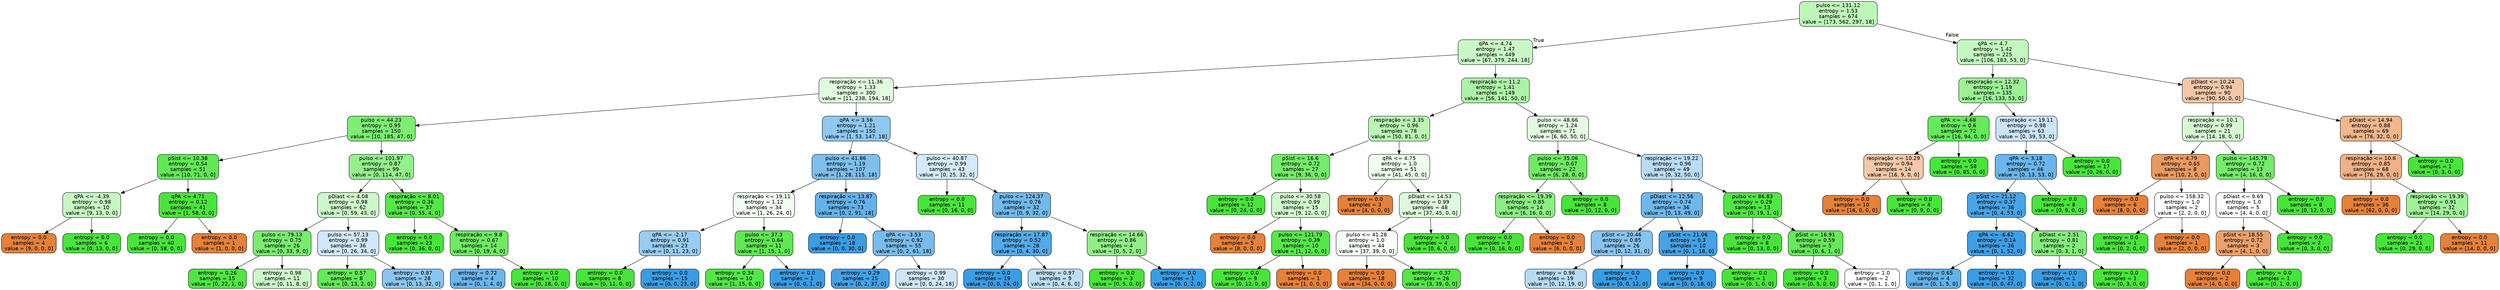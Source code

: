 digraph Tree {
node [shape=box, style="filled, rounded", color="black", fontname="helvetica"] ;
edge [fontname="helvetica"] ;
0 [label="pulso <= 131.12\nentropy = 1.53\nsamples = 674\nvalue = [173, 562, 297, 18]", fillcolor="#bef6b9"] ;
1 [label="qPA <= 4.74\nentropy = 1.47\nsamples = 449\nvalue = [67, 379, 244, 18]", fillcolor="#c9f7c5"] ;
0 -> 1 [labeldistance=2.5, labelangle=45, headlabel="True"] ;
2 [label="respiração <= 11.36\nentropy = 1.33\nsamples = 300\nvalue = [11, 238, 194, 18]", fillcolor="#e1fbde"] ;
1 -> 2 ;
3 [label="pulso <= 44.23\nentropy = 0.95\nsamples = 150\nvalue = [10, 185, 47, 0]", fillcolor="#7ded73"] ;
2 -> 3 ;
4 [label="pSist <= 10.38\nentropy = 0.54\nsamples = 51\nvalue = [10, 71, 0, 0]", fillcolor="#61e955"] ;
3 -> 4 ;
5 [label="qPA <= -4.39\nentropy = 0.98\nsamples = 10\nvalue = [9, 13, 0, 0]", fillcolor="#c6f7c2"] ;
4 -> 5 ;
6 [label="entropy = 0.0\nsamples = 4\nvalue = [9, 0, 0, 0]", fillcolor="#e58139"] ;
5 -> 6 ;
7 [label="entropy = 0.0\nsamples = 6\nvalue = [0, 13, 0, 0]", fillcolor="#47e539"] ;
5 -> 7 ;
8 [label="qPA <= 4.71\nentropy = 0.12\nsamples = 41\nvalue = [1, 58, 0, 0]", fillcolor="#4ae53c"] ;
4 -> 8 ;
9 [label="entropy = 0.0\nsamples = 40\nvalue = [0, 58, 0, 0]", fillcolor="#47e539"] ;
8 -> 9 ;
10 [label="entropy = 0.0\nsamples = 1\nvalue = [1, 0, 0, 0]", fillcolor="#e58139"] ;
8 -> 10 ;
11 [label="pulso <= 101.97\nentropy = 0.87\nsamples = 99\nvalue = [0, 114, 47, 0]", fillcolor="#93f08b"] ;
3 -> 11 ;
12 [label="pDiast <= 4.08\nentropy = 0.98\nsamples = 62\nvalue = [0, 59, 43, 0]", fillcolor="#cdf8c9"] ;
11 -> 12 ;
13 [label="pulso <= 79.13\nentropy = 0.75\nsamples = 26\nvalue = [0, 33, 9, 0]", fillcolor="#79ec6f"] ;
12 -> 13 ;
14 [label="entropy = 0.26\nsamples = 15\nvalue = [0, 22, 1, 0]", fillcolor="#4fe642"] ;
13 -> 14 ;
15 [label="entropy = 0.98\nsamples = 11\nvalue = [0, 11, 8, 0]", fillcolor="#cdf8c9"] ;
13 -> 15 ;
16 [label="pulso <= 57.13\nentropy = 0.99\nsamples = 36\nvalue = [0, 26, 34, 0]", fillcolor="#d0e8f9"] ;
12 -> 16 ;
17 [label="entropy = 0.57\nsamples = 8\nvalue = [0, 13, 2, 0]", fillcolor="#63e957"] ;
16 -> 17 ;
18 [label="entropy = 0.87\nsamples = 28\nvalue = [0, 13, 32, 0]", fillcolor="#89c5f0"] ;
16 -> 18 ;
19 [label="respiração <= 8.01\nentropy = 0.36\nsamples = 37\nvalue = [0, 55, 4, 0]", fillcolor="#54e747"] ;
11 -> 19 ;
20 [label="entropy = 0.0\nsamples = 23\nvalue = [0, 36, 0, 0]", fillcolor="#47e539"] ;
19 -> 20 ;
21 [label="respiração <= 9.8\nentropy = 0.67\nsamples = 14\nvalue = [0, 19, 4, 0]", fillcolor="#6eea63"] ;
19 -> 21 ;
22 [label="entropy = 0.72\nsamples = 4\nvalue = [0, 1, 4, 0]", fillcolor="#6ab6ec"] ;
21 -> 22 ;
23 [label="entropy = 0.0\nsamples = 10\nvalue = [0, 18, 0, 0]", fillcolor="#47e539"] ;
21 -> 23 ;
24 [label="qPA <= 3.56\nentropy = 1.21\nsamples = 150\nvalue = [1, 53, 147, 18]", fillcolor="#8fc8f0"] ;
2 -> 24 ;
25 [label="pulso <= 41.86\nentropy = 1.19\nsamples = 107\nvalue = [1, 28, 115, 18]", fillcolor="#7ebfee"] ;
24 -> 25 ;
26 [label="respiração <= 19.11\nentropy = 1.12\nsamples = 34\nvalue = [1, 26, 24, 0]", fillcolor="#f1fdf0"] ;
25 -> 26 ;
27 [label="qPA <= -2.17\nentropy = 0.91\nsamples = 23\nvalue = [0, 11, 23, 0]", fillcolor="#98ccf1"] ;
26 -> 27 ;
28 [label="entropy = 0.0\nsamples = 8\nvalue = [0, 11, 0, 0]", fillcolor="#47e539"] ;
27 -> 28 ;
29 [label="entropy = 0.0\nsamples = 15\nvalue = [0, 0, 23, 0]", fillcolor="#399de5"] ;
27 -> 29 ;
30 [label="pulso <= 37.3\nentropy = 0.64\nsamples = 11\nvalue = [1, 15, 1, 0]", fillcolor="#5ee852"] ;
26 -> 30 ;
31 [label="entropy = 0.34\nsamples = 10\nvalue = [1, 15, 0, 0]", fillcolor="#53e746"] ;
30 -> 31 ;
32 [label="entropy = 0.0\nsamples = 1\nvalue = [0, 0, 1, 0]", fillcolor="#399de5"] ;
30 -> 32 ;
33 [label="respiração <= 13.87\nentropy = 0.76\nsamples = 73\nvalue = [0, 2, 91, 18]", fillcolor="#64b2eb"] ;
25 -> 33 ;
34 [label="entropy = 0.0\nsamples = 18\nvalue = [0, 0, 30, 0]", fillcolor="#399de5"] ;
33 -> 34 ;
35 [label="qPA <= -3.53\nentropy = 0.92\nsamples = 55\nvalue = [0, 2, 61, 18]", fillcolor="#78bced"] ;
33 -> 35 ;
36 [label="entropy = 0.29\nsamples = 25\nvalue = [0, 2, 37, 0]", fillcolor="#44a2e6"] ;
35 -> 36 ;
37 [label="entropy = 0.99\nsamples = 30\nvalue = [0, 0, 24, 18]", fillcolor="#cee6f8"] ;
35 -> 37 ;
38 [label="pulso <= 40.87\nentropy = 0.99\nsamples = 43\nvalue = [0, 25, 32, 0]", fillcolor="#d4eaf9"] ;
24 -> 38 ;
39 [label="entropy = 0.0\nsamples = 11\nvalue = [0, 16, 0, 0]", fillcolor="#47e539"] ;
38 -> 39 ;
40 [label="pulso <= 124.37\nentropy = 0.76\nsamples = 32\nvalue = [0, 9, 32, 0]", fillcolor="#71b9ec"] ;
38 -> 40 ;
41 [label="respiração <= 17.87\nentropy = 0.52\nsamples = 28\nvalue = [0, 4, 30, 0]", fillcolor="#53aae8"] ;
40 -> 41 ;
42 [label="entropy = 0.0\nsamples = 19\nvalue = [0, 0, 24, 0]", fillcolor="#399de5"] ;
41 -> 42 ;
43 [label="entropy = 0.97\nsamples = 9\nvalue = [0, 4, 6, 0]", fillcolor="#bddef6"] ;
41 -> 43 ;
44 [label="respiração <= 14.66\nentropy = 0.86\nsamples = 4\nvalue = [0, 5, 2, 0]", fillcolor="#91ef88"] ;
40 -> 44 ;
45 [label="entropy = 0.0\nsamples = 3\nvalue = [0, 5, 0, 0]", fillcolor="#47e539"] ;
44 -> 45 ;
46 [label="entropy = 0.0\nsamples = 1\nvalue = [0, 0, 2, 0]", fillcolor="#399de5"] ;
44 -> 46 ;
47 [label="respiração <= 11.2\nentropy = 1.41\nsamples = 149\nvalue = [56, 141, 50, 0]", fillcolor="#adf3a7"] ;
1 -> 47 ;
48 [label="respiração <= 3.35\nentropy = 0.96\nsamples = 78\nvalue = [50, 81, 0, 0]", fillcolor="#b9f5b3"] ;
47 -> 48 ;
49 [label="pSist <= 16.6\nentropy = 0.72\nsamples = 27\nvalue = [9, 36, 0, 0]", fillcolor="#75ec6a"] ;
48 -> 49 ;
50 [label="entropy = 0.0\nsamples = 12\nvalue = [0, 24, 0, 0]", fillcolor="#47e539"] ;
49 -> 50 ;
51 [label="pulso <= 30.58\nentropy = 0.99\nsamples = 15\nvalue = [9, 12, 0, 0]", fillcolor="#d1f8ce"] ;
49 -> 51 ;
52 [label="entropy = 0.0\nsamples = 5\nvalue = [8, 0, 0, 0]", fillcolor="#e58139"] ;
51 -> 52 ;
53 [label="pulso <= 121.79\nentropy = 0.39\nsamples = 10\nvalue = [1, 12, 0, 0]", fillcolor="#56e749"] ;
51 -> 53 ;
54 [label="entropy = 0.0\nsamples = 9\nvalue = [0, 12, 0, 0]", fillcolor="#47e539"] ;
53 -> 54 ;
55 [label="entropy = 0.0\nsamples = 1\nvalue = [1, 0, 0, 0]", fillcolor="#e58139"] ;
53 -> 55 ;
56 [label="qPA <= 4.75\nentropy = 1.0\nsamples = 51\nvalue = [41, 45, 0, 0]", fillcolor="#effded"] ;
48 -> 56 ;
57 [label="entropy = 0.0\nsamples = 3\nvalue = [4, 0, 0, 0]", fillcolor="#e58139"] ;
56 -> 57 ;
58 [label="pDiast <= 14.53\nentropy = 0.99\nsamples = 48\nvalue = [37, 45, 0, 0]", fillcolor="#defadc"] ;
56 -> 58 ;
59 [label="pulso <= 41.28\nentropy = 1.0\nsamples = 44\nvalue = [37, 39, 0, 0]", fillcolor="#f6fef5"] ;
58 -> 59 ;
60 [label="entropy = 0.0\nsamples = 18\nvalue = [34, 0, 0, 0]", fillcolor="#e58139"] ;
59 -> 60 ;
61 [label="entropy = 0.37\nsamples = 26\nvalue = [3, 39, 0, 0]", fillcolor="#55e748"] ;
59 -> 61 ;
62 [label="entropy = 0.0\nsamples = 4\nvalue = [0, 6, 0, 0]", fillcolor="#47e539"] ;
58 -> 62 ;
63 [label="pulso <= 48.66\nentropy = 1.24\nsamples = 71\nvalue = [6, 60, 50, 0]", fillcolor="#e3fbe1"] ;
47 -> 63 ;
64 [label="pulso <= 35.06\nentropy = 0.67\nsamples = 22\nvalue = [6, 28, 0, 0]", fillcolor="#6eeb63"] ;
63 -> 64 ;
65 [label="respiração <= 19.39\nentropy = 0.85\nsamples = 14\nvalue = [6, 16, 0, 0]", fillcolor="#8cef83"] ;
64 -> 65 ;
66 [label="entropy = 0.0\nsamples = 9\nvalue = [0, 16, 0, 0]", fillcolor="#47e539"] ;
65 -> 66 ;
67 [label="entropy = 0.0\nsamples = 5\nvalue = [6, 0, 0, 0]", fillcolor="#e58139"] ;
65 -> 67 ;
68 [label="entropy = 0.0\nsamples = 8\nvalue = [0, 12, 0, 0]", fillcolor="#47e539"] ;
64 -> 68 ;
69 [label="respiração <= 19.22\nentropy = 0.96\nsamples = 49\nvalue = [0, 32, 50, 0]", fillcolor="#b8dcf6"] ;
63 -> 69 ;
70 [label="pDiast <= 12.56\nentropy = 0.74\nsamples = 36\nvalue = [0, 13, 49, 0]", fillcolor="#6eb7ec"] ;
69 -> 70 ;
71 [label="pSist <= 20.46\nentropy = 0.85\nsamples = 26\nvalue = [0, 12, 31, 0]", fillcolor="#86c3ef"] ;
70 -> 71 ;
72 [label="entropy = 0.96\nsamples = 19\nvalue = [0, 12, 19, 0]", fillcolor="#b6dbf5"] ;
71 -> 72 ;
73 [label="entropy = 0.0\nsamples = 7\nvalue = [0, 0, 12, 0]", fillcolor="#399de5"] ;
71 -> 73 ;
74 [label="pSist <= 21.06\nentropy = 0.3\nsamples = 10\nvalue = [0, 1, 18, 0]", fillcolor="#44a2e6"] ;
70 -> 74 ;
75 [label="entropy = 0.0\nsamples = 9\nvalue = [0, 0, 18, 0]", fillcolor="#399de5"] ;
74 -> 75 ;
76 [label="entropy = 0.0\nsamples = 1\nvalue = [0, 1, 0, 0]", fillcolor="#47e539"] ;
74 -> 76 ;
77 [label="pulso <= 86.83\nentropy = 0.29\nsamples = 13\nvalue = [0, 19, 1, 0]", fillcolor="#51e643"] ;
69 -> 77 ;
78 [label="entropy = 0.0\nsamples = 8\nvalue = [0, 13, 0, 0]", fillcolor="#47e539"] ;
77 -> 78 ;
79 [label="pSist <= 16.91\nentropy = 0.59\nsamples = 5\nvalue = [0, 6, 1, 0]", fillcolor="#66e95a"] ;
77 -> 79 ;
80 [label="entropy = 0.0\nsamples = 3\nvalue = [0, 5, 0, 0]", fillcolor="#47e539"] ;
79 -> 80 ;
81 [label="entropy = 1.0\nsamples = 2\nvalue = [0, 1, 1, 0]", fillcolor="#ffffff"] ;
79 -> 81 ;
82 [label="qPA <= 4.7\nentropy = 1.42\nsamples = 225\nvalue = [106, 183, 53, 0]", fillcolor="#c3f7be"] ;
0 -> 82 [labeldistance=2.5, labelangle=-45, headlabel="False"] ;
83 [label="respiração <= 12.32\nentropy = 1.19\nsamples = 135\nvalue = [16, 133, 53, 0]", fillcolor="#9cf195"] ;
82 -> 83 ;
84 [label="qPA <= -4.68\nentropy = 0.6\nsamples = 72\nvalue = [16, 94, 0, 0]", fillcolor="#66e95b"] ;
83 -> 84 ;
85 [label="respiração <= 10.29\nentropy = 0.94\nsamples = 14\nvalue = [16, 9, 0, 0]", fillcolor="#f4c8a8"] ;
84 -> 85 ;
86 [label="entropy = 0.0\nsamples = 10\nvalue = [16, 0, 0, 0]", fillcolor="#e58139"] ;
85 -> 86 ;
87 [label="entropy = 0.0\nsamples = 4\nvalue = [0, 9, 0, 0]", fillcolor="#47e539"] ;
85 -> 87 ;
88 [label="entropy = 0.0\nsamples = 58\nvalue = [0, 85, 0, 0]", fillcolor="#47e539"] ;
84 -> 88 ;
89 [label="respiração <= 19.11\nentropy = 0.98\nsamples = 63\nvalue = [0, 39, 53, 0]", fillcolor="#cbe5f8"] ;
83 -> 89 ;
90 [label="qPA <= 3.18\nentropy = 0.72\nsamples = 46\nvalue = [0, 13, 53, 0]", fillcolor="#6ab5eb"] ;
89 -> 90 ;
91 [label="pSist <= 21.12\nentropy = 0.37\nsamples = 38\nvalue = [0, 4, 53, 0]", fillcolor="#48a4e7"] ;
90 -> 91 ;
92 [label="qPA <= -6.62\nentropy = 0.14\nsamples = 36\nvalue = [0, 1, 52, 0]", fillcolor="#3d9fe6"] ;
91 -> 92 ;
93 [label="entropy = 0.65\nsamples = 4\nvalue = [0, 1, 5, 0]", fillcolor="#61b1ea"] ;
92 -> 93 ;
94 [label="entropy = 0.0\nsamples = 32\nvalue = [0, 0, 47, 0]", fillcolor="#399de5"] ;
92 -> 94 ;
95 [label="pDiast <= 2.51\nentropy = 0.81\nsamples = 2\nvalue = [0, 3, 1, 0]", fillcolor="#84ee7b"] ;
91 -> 95 ;
96 [label="entropy = 0.0\nsamples = 1\nvalue = [0, 0, 1, 0]", fillcolor="#399de5"] ;
95 -> 96 ;
97 [label="entropy = 0.0\nsamples = 1\nvalue = [0, 3, 0, 0]", fillcolor="#47e539"] ;
95 -> 97 ;
98 [label="entropy = 0.0\nsamples = 8\nvalue = [0, 9, 0, 0]", fillcolor="#47e539"] ;
90 -> 98 ;
99 [label="entropy = 0.0\nsamples = 17\nvalue = [0, 26, 0, 0]", fillcolor="#47e539"] ;
89 -> 99 ;
100 [label="pDiast <= 10.24\nentropy = 0.94\nsamples = 90\nvalue = [90, 50, 0, 0]", fillcolor="#f3c7a7"] ;
82 -> 100 ;
101 [label="respiração <= 10.1\nentropy = 0.99\nsamples = 21\nvalue = [14, 18, 0, 0]", fillcolor="#d6f9d3"] ;
100 -> 101 ;
102 [label="qPA <= 4.79\nentropy = 0.65\nsamples = 8\nvalue = [10, 2, 0, 0]", fillcolor="#ea9a61"] ;
101 -> 102 ;
103 [label="entropy = 0.0\nsamples = 6\nvalue = [8, 0, 0, 0]", fillcolor="#e58139"] ;
102 -> 103 ;
104 [label="pulso <= 158.32\nentropy = 1.0\nsamples = 2\nvalue = [2, 2, 0, 0]", fillcolor="#ffffff"] ;
102 -> 104 ;
105 [label="entropy = 0.0\nsamples = 1\nvalue = [0, 2, 0, 0]", fillcolor="#47e539"] ;
104 -> 105 ;
106 [label="entropy = 0.0\nsamples = 1\nvalue = [2, 0, 0, 0]", fillcolor="#e58139"] ;
104 -> 106 ;
107 [label="pulso <= 145.79\nentropy = 0.72\nsamples = 13\nvalue = [4, 16, 0, 0]", fillcolor="#75ec6a"] ;
101 -> 107 ;
108 [label="pDiast <= 9.69\nentropy = 1.0\nsamples = 5\nvalue = [4, 4, 0, 0]", fillcolor="#ffffff"] ;
107 -> 108 ;
109 [label="pSist <= 18.55\nentropy = 0.72\nsamples = 3\nvalue = [4, 1, 0, 0]", fillcolor="#eca06a"] ;
108 -> 109 ;
110 [label="entropy = 0.0\nsamples = 2\nvalue = [4, 0, 0, 0]", fillcolor="#e58139"] ;
109 -> 110 ;
111 [label="entropy = 0.0\nsamples = 1\nvalue = [0, 1, 0, 0]", fillcolor="#47e539"] ;
109 -> 111 ;
112 [label="entropy = 0.0\nsamples = 2\nvalue = [0, 3, 0, 0]", fillcolor="#47e539"] ;
108 -> 112 ;
113 [label="entropy = 0.0\nsamples = 8\nvalue = [0, 12, 0, 0]", fillcolor="#47e539"] ;
107 -> 113 ;
114 [label="pDiast <= 14.94\nentropy = 0.88\nsamples = 69\nvalue = [76, 32, 0, 0]", fillcolor="#f0b68c"] ;
100 -> 114 ;
115 [label="respiração <= 10.6\nentropy = 0.85\nsamples = 68\nvalue = [76, 29, 0, 0]", fillcolor="#efb185"] ;
114 -> 115 ;
116 [label="entropy = 0.0\nsamples = 36\nvalue = [62, 0, 0, 0]", fillcolor="#e58139"] ;
115 -> 116 ;
117 [label="respiração <= 19.39\nentropy = 0.91\nsamples = 32\nvalue = [14, 29, 0, 0]", fillcolor="#a0f299"] ;
115 -> 117 ;
118 [label="entropy = 0.0\nsamples = 21\nvalue = [0, 29, 0, 0]", fillcolor="#47e539"] ;
117 -> 118 ;
119 [label="entropy = 0.0\nsamples = 11\nvalue = [14, 0, 0, 0]", fillcolor="#e58139"] ;
117 -> 119 ;
120 [label="entropy = 0.0\nsamples = 1\nvalue = [0, 3, 0, 0]", fillcolor="#47e539"] ;
114 -> 120 ;
}